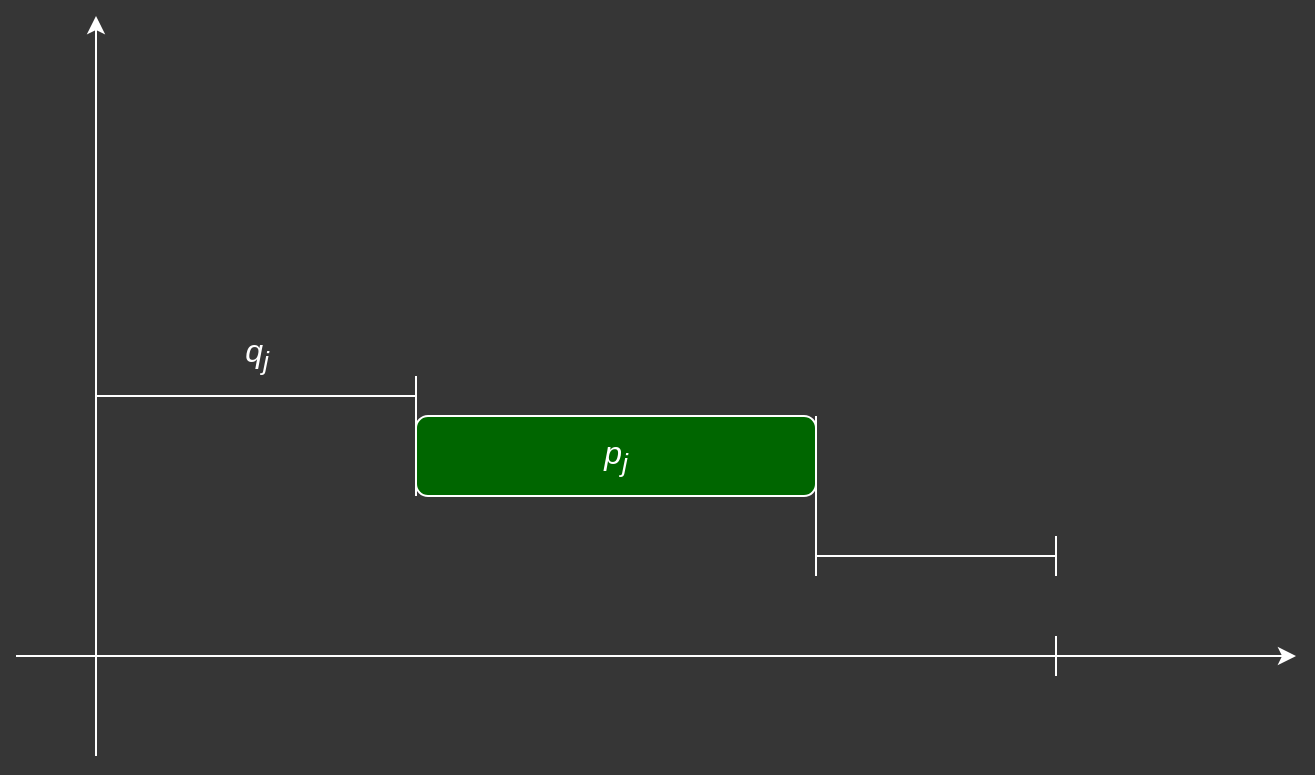 <mxfile version="19.0.0" type="device"><diagram id="U3OuT_h4vSQb6gDBUTbX" name="Page-1"><mxGraphModel dx="1886" dy="1773" grid="0" gridSize="10" guides="1" tooltips="1" connect="1" arrows="1" fold="1" page="1" pageScale="1" pageWidth="827" pageHeight="1169" background="#363636" math="0" shadow="0"><root><mxCell id="0"/><mxCell id="1" parent="0"/><mxCell id="NrG-P_Hf6hBB6XYhstNX-1" value="" style="endArrow=classic;html=1;rounded=1;fontColor=#F0F0F0;strokeColor=#FFFFFF;" parent="1" edge="1"><mxGeometry width="50" height="50" relative="1" as="geometry"><mxPoint y="50" as="sourcePoint"/><mxPoint y="-320" as="targetPoint"/></mxGeometry></mxCell><mxCell id="NrG-P_Hf6hBB6XYhstNX-2" value="" style="endArrow=classic;html=1;rounded=1;fontColor=#F0F0F0;strokeColor=#FFFFFF;" parent="1" edge="1"><mxGeometry width="50" height="50" relative="1" as="geometry"><mxPoint x="-40" as="sourcePoint"/><mxPoint x="600" as="targetPoint"/></mxGeometry></mxCell><mxCell id="NrG-P_Hf6hBB6XYhstNX-3" value="&lt;font style=&quot;font-size: 16px;&quot;&gt;&lt;i style=&quot;&quot;&gt;p&lt;sub style=&quot;&quot;&gt;j&lt;/sub&gt;&lt;/i&gt;&lt;/font&gt;" style="rounded=1;whiteSpace=wrap;html=1;fillColor=#006600;strokeColor=#FFFFFF;fontColor=#FFFFFF;" parent="1" vertex="1"><mxGeometry x="160" y="-120" width="200" height="40" as="geometry"/></mxCell><mxCell id="NrG-P_Hf6hBB6XYhstNX-7" value="" style="endArrow=none;html=1;rounded=1;entryX=0;entryY=1;entryDx=0;entryDy=0;startArrow=none;fontColor=#F0F0F0;strokeColor=#FFFFFF;" parent="1" target="NrG-P_Hf6hBB6XYhstNX-3" edge="1"><mxGeometry width="50" height="50" relative="1" as="geometry"><mxPoint x="160" y="-140" as="sourcePoint"/><mxPoint x="130" y="-190" as="targetPoint"/><Array as="points"><mxPoint x="160" y="-140"/></Array></mxGeometry></mxCell><mxCell id="NrG-P_Hf6hBB6XYhstNX-9" value="" style="endArrow=none;html=1;rounded=1;entryDx=0;entryDy=0;fontColor=#FFFFFF;strokeColor=#FFFFFF;" parent="1" edge="1"><mxGeometry width="50" height="50" relative="1" as="geometry"><mxPoint y="-140" as="sourcePoint"/><mxPoint y="-140" as="targetPoint"/><Array as="points"/></mxGeometry></mxCell><mxCell id="NrG-P_Hf6hBB6XYhstNX-11" value="" style="endArrow=none;html=1;rounded=1;entryX=0;entryY=0;entryDx=0;entryDy=0;startArrow=none;fontColor=#FFFFFF;strokeColor=#FFFFFF;" parent="1" edge="1"><mxGeometry width="50" height="50" relative="1" as="geometry"><mxPoint y="-140" as="sourcePoint"/><mxPoint x="2.274e-13" y="-150" as="targetPoint"/><Array as="points"/></mxGeometry></mxCell><mxCell id="NrG-P_Hf6hBB6XYhstNX-14" value="" style="endArrow=none;html=1;rounded=1;entryDx=0;entryDy=0;fontColor=#FFFFFF;strokeColor=#FFFFFF;" parent="1" edge="1"><mxGeometry width="50" height="50" relative="1" as="geometry"><mxPoint x="380" y="-110" as="sourcePoint"/><mxPoint x="380" y="-110" as="targetPoint"/><Array as="points"/></mxGeometry></mxCell><mxCell id="NrG-P_Hf6hBB6XYhstNX-17" value="" style="shape=crossbar;whiteSpace=wrap;html=1;rounded=1;fontSize=16;fontColor=#F0F0F0;strokeColor=#FFFFFF;" parent="1" vertex="1"><mxGeometry x="360" y="-60" width="120" height="20" as="geometry"/></mxCell><mxCell id="NrG-P_Hf6hBB6XYhstNX-18" value="" style="endArrow=none;html=1;rounded=1;fontSize=16;fontColor=#F0F0F0;exitX=0;exitY=0.5;exitDx=0;exitDy=0;exitPerimeter=0;entryX=1;entryY=0;entryDx=0;entryDy=0;strokeColor=#FFFFFF;" parent="1" source="NrG-P_Hf6hBB6XYhstNX-17" target="NrG-P_Hf6hBB6XYhstNX-3" edge="1"><mxGeometry width="50" height="50" relative="1" as="geometry"><mxPoint x="390" y="-70" as="sourcePoint"/><mxPoint x="440" y="-120" as="targetPoint"/></mxGeometry></mxCell><mxCell id="NrG-P_Hf6hBB6XYhstNX-22" value="" style="endArrow=none;html=1;rounded=1;fontSize=16;fontColor=#F0F0F0;strokeColor=#FFFFFF;" parent="1" edge="1"><mxGeometry width="50" height="50" relative="1" as="geometry"><mxPoint x="480" y="-10" as="sourcePoint"/><mxPoint x="480" y="10" as="targetPoint"/></mxGeometry></mxCell><mxCell id="3BbF37KlOOdniiZlUV-Z-3" value="" style="shape=crossbar;whiteSpace=wrap;html=1;rounded=1;fontColor=#000000;strokeColor=#FFFFFF;" parent="1" vertex="1"><mxGeometry y="-140" width="160" height="20" as="geometry"/></mxCell><mxCell id="3BbF37KlOOdniiZlUV-Z-5" value="&lt;font style=&quot;font-size: 16px;&quot;&gt;&lt;i&gt;q&lt;sub&gt;j&lt;/sub&gt;&lt;/i&gt;&lt;/font&gt;" style="text;html=1;align=center;verticalAlign=middle;resizable=0;points=[];autosize=1;strokeColor=none;fillColor=none;fontColor=#FFFFFF;" parent="1" vertex="1"><mxGeometry x="69" y="-163" width="22" height="23" as="geometry"/></mxCell></root></mxGraphModel></diagram></mxfile>